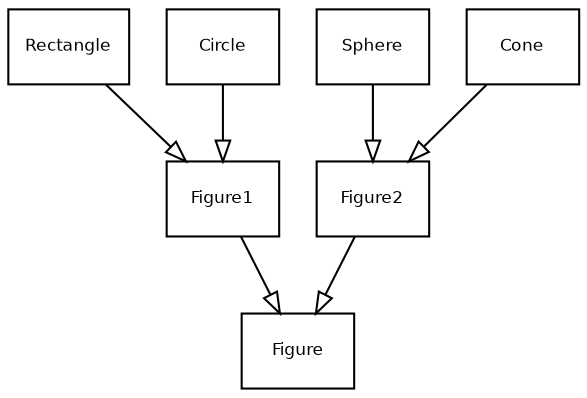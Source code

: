 digraph G {
    fontname = "Bitstream Vera Sans"
    fontsize = 8

    node [
        fontname = "Bitstream Vera Sans"
        fontsize = 8
        shape = "record"
    ]

    edge [
        fontname = "Bitstream Vera Sans"
        fontsize = 8
        arrowhead = "empty"
    ]

    Figure [
        label = "{Figure}"
    ]

    Figure1 [
        label = "{Figure1}"
    ]
    
    Figure2 [
        label = "{Figure2}"
    ]

    Rectangle [
        label = "{Rectangle}"
    ]

    Circle [
        label = "{Circle}" 
    ]

    Sphere [
        label = "{Sphere}"
    ]
    
    Cone [
        label = "{Cone}"
    ]
    
    Figure1 -> Figure
    Figure2 -> Figure
    Circle -> Figure1
    Rectangle -> Figure1
    
    Sphere -> Figure2
    Cone -> Figure2

}
